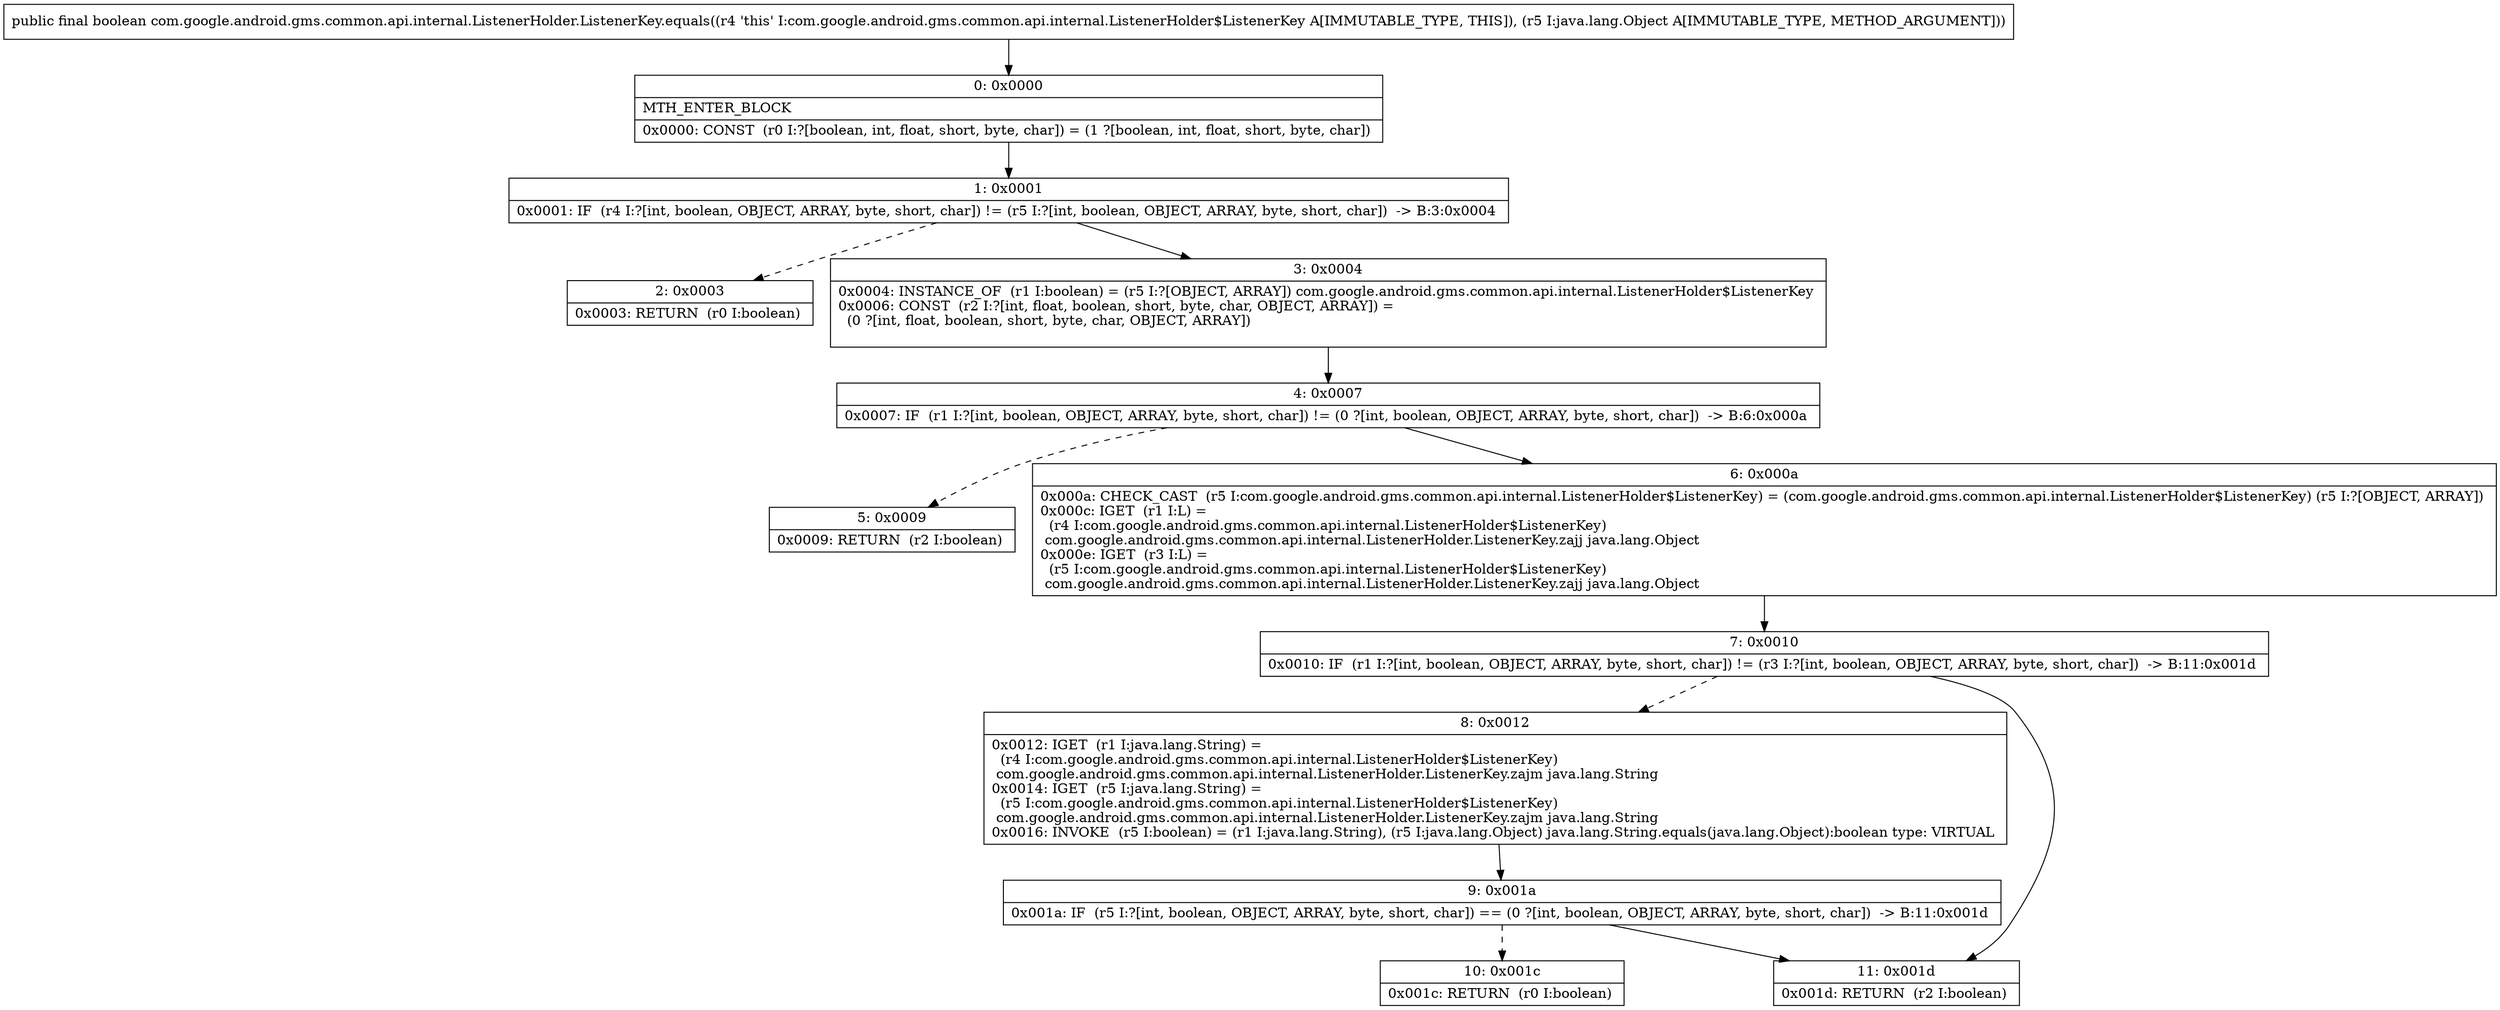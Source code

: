 digraph "CFG forcom.google.android.gms.common.api.internal.ListenerHolder.ListenerKey.equals(Ljava\/lang\/Object;)Z" {
Node_0 [shape=record,label="{0\:\ 0x0000|MTH_ENTER_BLOCK\l|0x0000: CONST  (r0 I:?[boolean, int, float, short, byte, char]) = (1 ?[boolean, int, float, short, byte, char]) \l}"];
Node_1 [shape=record,label="{1\:\ 0x0001|0x0001: IF  (r4 I:?[int, boolean, OBJECT, ARRAY, byte, short, char]) != (r5 I:?[int, boolean, OBJECT, ARRAY, byte, short, char])  \-\> B:3:0x0004 \l}"];
Node_2 [shape=record,label="{2\:\ 0x0003|0x0003: RETURN  (r0 I:boolean) \l}"];
Node_3 [shape=record,label="{3\:\ 0x0004|0x0004: INSTANCE_OF  (r1 I:boolean) = (r5 I:?[OBJECT, ARRAY]) com.google.android.gms.common.api.internal.ListenerHolder$ListenerKey \l0x0006: CONST  (r2 I:?[int, float, boolean, short, byte, char, OBJECT, ARRAY]) = \l  (0 ?[int, float, boolean, short, byte, char, OBJECT, ARRAY])\l \l}"];
Node_4 [shape=record,label="{4\:\ 0x0007|0x0007: IF  (r1 I:?[int, boolean, OBJECT, ARRAY, byte, short, char]) != (0 ?[int, boolean, OBJECT, ARRAY, byte, short, char])  \-\> B:6:0x000a \l}"];
Node_5 [shape=record,label="{5\:\ 0x0009|0x0009: RETURN  (r2 I:boolean) \l}"];
Node_6 [shape=record,label="{6\:\ 0x000a|0x000a: CHECK_CAST  (r5 I:com.google.android.gms.common.api.internal.ListenerHolder$ListenerKey) = (com.google.android.gms.common.api.internal.ListenerHolder$ListenerKey) (r5 I:?[OBJECT, ARRAY]) \l0x000c: IGET  (r1 I:L) = \l  (r4 I:com.google.android.gms.common.api.internal.ListenerHolder$ListenerKey)\l com.google.android.gms.common.api.internal.ListenerHolder.ListenerKey.zajj java.lang.Object \l0x000e: IGET  (r3 I:L) = \l  (r5 I:com.google.android.gms.common.api.internal.ListenerHolder$ListenerKey)\l com.google.android.gms.common.api.internal.ListenerHolder.ListenerKey.zajj java.lang.Object \l}"];
Node_7 [shape=record,label="{7\:\ 0x0010|0x0010: IF  (r1 I:?[int, boolean, OBJECT, ARRAY, byte, short, char]) != (r3 I:?[int, boolean, OBJECT, ARRAY, byte, short, char])  \-\> B:11:0x001d \l}"];
Node_8 [shape=record,label="{8\:\ 0x0012|0x0012: IGET  (r1 I:java.lang.String) = \l  (r4 I:com.google.android.gms.common.api.internal.ListenerHolder$ListenerKey)\l com.google.android.gms.common.api.internal.ListenerHolder.ListenerKey.zajm java.lang.String \l0x0014: IGET  (r5 I:java.lang.String) = \l  (r5 I:com.google.android.gms.common.api.internal.ListenerHolder$ListenerKey)\l com.google.android.gms.common.api.internal.ListenerHolder.ListenerKey.zajm java.lang.String \l0x0016: INVOKE  (r5 I:boolean) = (r1 I:java.lang.String), (r5 I:java.lang.Object) java.lang.String.equals(java.lang.Object):boolean type: VIRTUAL \l}"];
Node_9 [shape=record,label="{9\:\ 0x001a|0x001a: IF  (r5 I:?[int, boolean, OBJECT, ARRAY, byte, short, char]) == (0 ?[int, boolean, OBJECT, ARRAY, byte, short, char])  \-\> B:11:0x001d \l}"];
Node_10 [shape=record,label="{10\:\ 0x001c|0x001c: RETURN  (r0 I:boolean) \l}"];
Node_11 [shape=record,label="{11\:\ 0x001d|0x001d: RETURN  (r2 I:boolean) \l}"];
MethodNode[shape=record,label="{public final boolean com.google.android.gms.common.api.internal.ListenerHolder.ListenerKey.equals((r4 'this' I:com.google.android.gms.common.api.internal.ListenerHolder$ListenerKey A[IMMUTABLE_TYPE, THIS]), (r5 I:java.lang.Object A[IMMUTABLE_TYPE, METHOD_ARGUMENT])) }"];
MethodNode -> Node_0;
Node_0 -> Node_1;
Node_1 -> Node_2[style=dashed];
Node_1 -> Node_3;
Node_3 -> Node_4;
Node_4 -> Node_5[style=dashed];
Node_4 -> Node_6;
Node_6 -> Node_7;
Node_7 -> Node_8[style=dashed];
Node_7 -> Node_11;
Node_8 -> Node_9;
Node_9 -> Node_10[style=dashed];
Node_9 -> Node_11;
}

